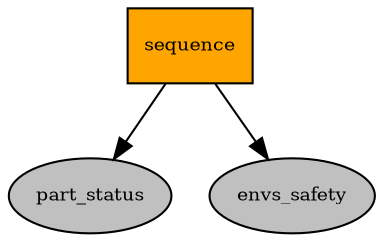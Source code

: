 digraph pastafarianism {
ordering=out;
graph [fontname="times-roman"];
node [fontname="times-roman"];
edge [fontname="times-roman"];
sequence [fillcolor=orange, fontcolor=black, fontsize=9, label=sequence, shape=box, style=filled];
part_status [fillcolor=gray, fontcolor=black, fontsize=9, label=part_status, shape=ellipse, style=filled];
sequence -> part_status;
envs_safety [fillcolor=gray, fontcolor=black, fontsize=9, label=envs_safety, shape=ellipse, style=filled];
sequence -> envs_safety;
}
